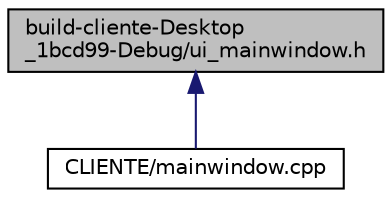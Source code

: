 digraph "build-cliente-Desktop_1bcd99-Debug/ui_mainwindow.h"
{
  edge [fontname="Helvetica",fontsize="10",labelfontname="Helvetica",labelfontsize="10"];
  node [fontname="Helvetica",fontsize="10",shape=record];
  Node11 [label="build-cliente-Desktop\l_1bcd99-Debug/ui_mainwindow.h",height=0.2,width=0.4,color="black", fillcolor="grey75", style="filled", fontcolor="black"];
  Node11 -> Node12 [dir="back",color="midnightblue",fontsize="10",style="solid",fontname="Helvetica"];
  Node12 [label="CLIENTE/mainwindow.cpp",height=0.2,width=0.4,color="black", fillcolor="white", style="filled",URL="$mainwindow_8cpp.html"];
}
